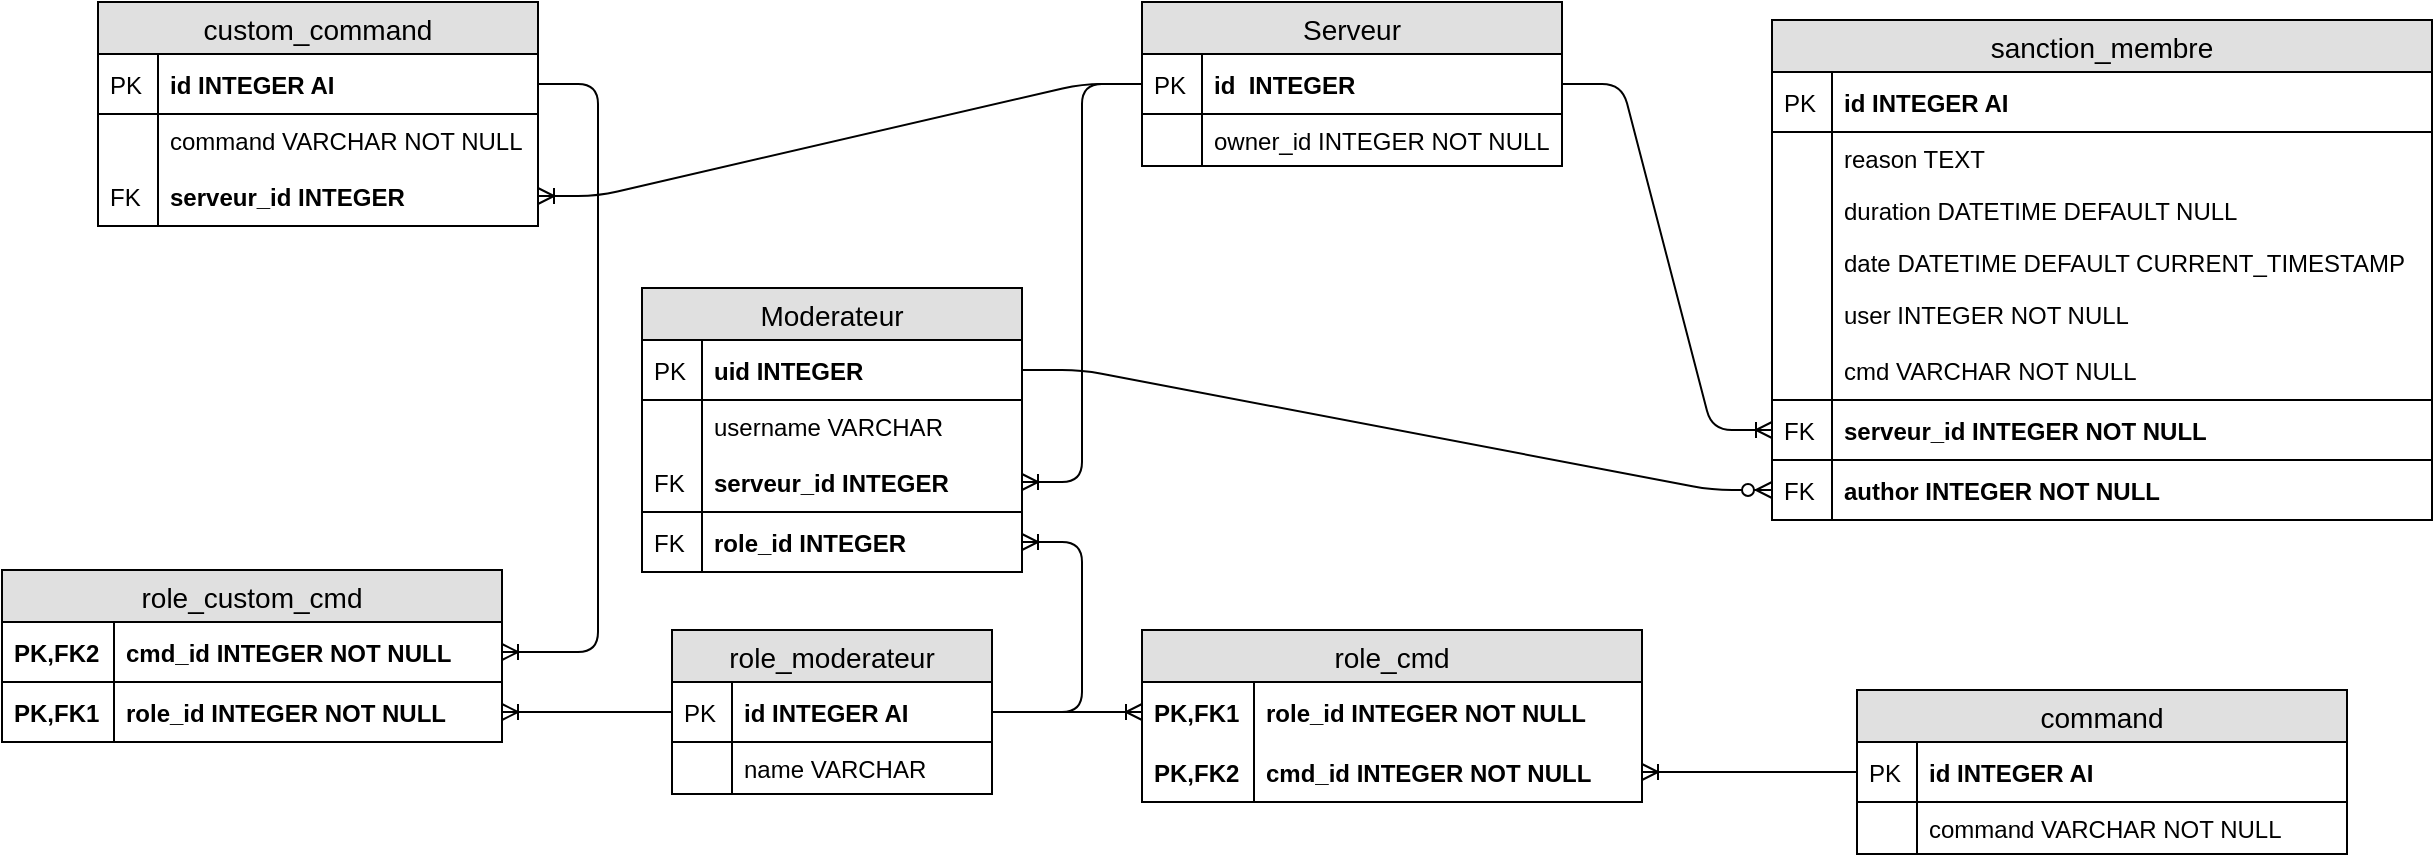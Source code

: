 <mxfile version="10.7.5" type="device"><diagram id="PTe0PKVCk10siHpmyYeh" name="Page-1"><mxGraphModel dx="3810" dy="541" grid="1" gridSize="10" guides="1" tooltips="1" connect="1" arrows="1" fold="1" page="1" pageScale="1" pageWidth="2970" pageHeight="2100" math="0" shadow="0"><root><mxCell id="0"/><mxCell id="1" parent="0"/><mxCell id="4RDkxJgi4IZ8YciWroA--1" value="Serveur" style="swimlane;fontStyle=0;childLayout=stackLayout;horizontal=1;startSize=26;fillColor=#e0e0e0;horizontalStack=0;resizeParent=1;resizeParentMax=0;resizeLast=0;collapsible=1;marginBottom=0;swimlaneFillColor=#ffffff;align=center;fontSize=14;fontColor=#000000;strokeColor=#000000;" parent="1" vertex="1"><mxGeometry x="320" y="79" width="210" height="82" as="geometry"/></mxCell><mxCell id="4RDkxJgi4IZ8YciWroA--2" value="id  INTEGER" style="shape=partialRectangle;top=0;left=0;right=0;bottom=1;align=left;verticalAlign=middle;fillColor=none;spacingLeft=34;spacingRight=4;overflow=hidden;rotatable=0;points=[[0,0.5],[1,0.5]];portConstraint=eastwest;dropTarget=0;fontStyle=1;fontSize=12;fontColor=#000000;strokeColor=#000000;" parent="4RDkxJgi4IZ8YciWroA--1" vertex="1"><mxGeometry y="26" width="210" height="30" as="geometry"/></mxCell><mxCell id="4RDkxJgi4IZ8YciWroA--3" value="PK" style="shape=partialRectangle;top=0;left=0;bottom=0;fillColor=none;align=left;verticalAlign=middle;spacingLeft=4;spacingRight=4;overflow=hidden;rotatable=0;points=[];portConstraint=eastwest;part=1;fontSize=12;fontColor=#000000;strokeColor=#000000;" parent="4RDkxJgi4IZ8YciWroA--2" vertex="1" connectable="0"><mxGeometry width="30" height="30" as="geometry"/></mxCell><mxCell id="4RDkxJgi4IZ8YciWroA--4" value="owner_id INTEGER NOT NULL" style="shape=partialRectangle;top=0;left=0;right=0;bottom=0;align=left;verticalAlign=top;fillColor=none;spacingLeft=34;spacingRight=4;overflow=hidden;rotatable=0;points=[[0,0.5],[1,0.5]];portConstraint=eastwest;dropTarget=0;fontSize=12;fontColor=#000000;strokeColor=#000000;" parent="4RDkxJgi4IZ8YciWroA--1" vertex="1"><mxGeometry y="56" width="210" height="26" as="geometry"/></mxCell><mxCell id="4RDkxJgi4IZ8YciWroA--5" value="" style="shape=partialRectangle;top=0;left=0;bottom=0;fillColor=none;align=left;verticalAlign=top;spacingLeft=4;spacingRight=4;overflow=hidden;rotatable=0;points=[];portConstraint=eastwest;part=1;fontSize=12;fontColor=#000000;strokeColor=#000000;" parent="4RDkxJgi4IZ8YciWroA--4" vertex="1" connectable="0"><mxGeometry width="30" height="26" as="geometry"/></mxCell><mxCell id="4RDkxJgi4IZ8YciWroA--12" value="Moderateur" style="swimlane;fontStyle=0;childLayout=stackLayout;horizontal=1;startSize=26;fillColor=#e0e0e0;horizontalStack=0;resizeParent=1;resizeParentMax=0;resizeLast=0;collapsible=1;marginBottom=0;swimlaneFillColor=#ffffff;align=center;fontSize=14;strokeColor=#000000;fontColor=#000000;" parent="1" vertex="1"><mxGeometry x="70" y="222" width="190" height="142" as="geometry"/></mxCell><mxCell id="4RDkxJgi4IZ8YciWroA--13" value="uid INTEGER" style="shape=partialRectangle;top=0;left=0;right=0;bottom=1;align=left;verticalAlign=middle;fillColor=none;spacingLeft=34;spacingRight=4;overflow=hidden;rotatable=0;points=[[0,0.5],[1,0.5]];portConstraint=eastwest;dropTarget=0;fontStyle=1;fontSize=12;strokeColor=#000000;fontColor=#000000;" parent="4RDkxJgi4IZ8YciWroA--12" vertex="1"><mxGeometry y="26" width="190" height="30" as="geometry"/></mxCell><mxCell id="4RDkxJgi4IZ8YciWroA--14" value="PK" style="shape=partialRectangle;top=0;left=0;bottom=0;fillColor=none;align=left;verticalAlign=middle;spacingLeft=4;spacingRight=4;overflow=hidden;rotatable=0;points=[];portConstraint=eastwest;part=1;fontSize=12;strokeColor=#000000;fontColor=#000000;" parent="4RDkxJgi4IZ8YciWroA--13" vertex="1" connectable="0"><mxGeometry width="30" height="30" as="geometry"/></mxCell><mxCell id="4RDkxJgi4IZ8YciWroA--120" value="username VARCHAR" style="shape=partialRectangle;top=0;left=0;right=0;bottom=0;align=left;verticalAlign=top;fillColor=none;spacingLeft=34;spacingRight=4;overflow=hidden;rotatable=0;points=[[0,0.5],[1,0.5]];portConstraint=eastwest;dropTarget=0;fontSize=12;strokeColor=#000000;fontColor=#000000;" parent="4RDkxJgi4IZ8YciWroA--12" vertex="1"><mxGeometry y="56" width="190" height="26" as="geometry"/></mxCell><mxCell id="4RDkxJgi4IZ8YciWroA--121" value="" style="shape=partialRectangle;top=0;left=0;bottom=0;fillColor=none;align=left;verticalAlign=top;spacingLeft=4;spacingRight=4;overflow=hidden;rotatable=0;points=[];portConstraint=eastwest;part=1;fontSize=12;strokeColor=#000000;fontColor=#000000;" parent="4RDkxJgi4IZ8YciWroA--120" vertex="1" connectable="0"><mxGeometry width="30" height="26" as="geometry"/></mxCell><mxCell id="nKOGIW9FjHhrCqK4i57J-12" value="serveur_id INTEGER" style="shape=partialRectangle;top=0;left=0;right=0;bottom=1;align=left;verticalAlign=middle;fillColor=none;spacingLeft=34;spacingRight=4;overflow=hidden;rotatable=0;points=[[0,0.5],[1,0.5]];portConstraint=eastwest;dropTarget=0;fontStyle=1;fontSize=12;strokeColor=#000000;fontColor=#000000;" parent="4RDkxJgi4IZ8YciWroA--12" vertex="1"><mxGeometry y="82" width="190" height="30" as="geometry"/></mxCell><mxCell id="nKOGIW9FjHhrCqK4i57J-13" value="FK" style="shape=partialRectangle;top=0;left=0;bottom=0;fillColor=none;align=left;verticalAlign=middle;spacingLeft=4;spacingRight=4;overflow=hidden;rotatable=0;points=[];portConstraint=eastwest;part=1;fontSize=12;strokeColor=#000000;fontColor=#000000;" parent="nKOGIW9FjHhrCqK4i57J-12" vertex="1" connectable="0"><mxGeometry width="30" height="30" as="geometry"/></mxCell><mxCell id="nKOGIW9FjHhrCqK4i57J-16" value="role_id INTEGER" style="shape=partialRectangle;top=0;left=0;right=0;bottom=1;align=left;verticalAlign=middle;fillColor=none;spacingLeft=34;spacingRight=4;overflow=hidden;rotatable=0;points=[[0,0.5],[1,0.5]];portConstraint=eastwest;dropTarget=0;fontStyle=1;fontSize=12;strokeColor=#000000;fontColor=#000000;" parent="4RDkxJgi4IZ8YciWroA--12" vertex="1"><mxGeometry y="112" width="190" height="30" as="geometry"/></mxCell><mxCell id="nKOGIW9FjHhrCqK4i57J-17" value="FK" style="shape=partialRectangle;top=0;left=0;bottom=0;fillColor=none;align=left;verticalAlign=middle;spacingLeft=4;spacingRight=4;overflow=hidden;rotatable=0;points=[];portConstraint=eastwest;part=1;fontSize=12;strokeColor=#000000;fontColor=#000000;" parent="nKOGIW9FjHhrCqK4i57J-16" vertex="1" connectable="0"><mxGeometry width="30" height="30" as="geometry"/></mxCell><mxCell id="4RDkxJgi4IZ8YciWroA--36" value="" style="edgeStyle=entityRelationEdgeStyle;fontSize=12;html=1;endArrow=ERoneToMany;strokeColor=#000000;fontColor=#000000;" parent="1" source="4RDkxJgi4IZ8YciWroA--1" target="nKOGIW9FjHhrCqK4i57J-12" edge="1"><mxGeometry width="100" height="100" relative="1" as="geometry"><mxPoint x="200" y="170" as="sourcePoint"/><mxPoint x="300" y="70" as="targetPoint"/></mxGeometry></mxCell><mxCell id="4RDkxJgi4IZ8YciWroA--37" value="role_moderateur" style="swimlane;fontStyle=0;childLayout=stackLayout;horizontal=1;startSize=26;fillColor=#e0e0e0;horizontalStack=0;resizeParent=1;resizeParentMax=0;resizeLast=0;collapsible=1;marginBottom=0;swimlaneFillColor=#ffffff;align=center;fontSize=14;strokeColor=#000000;fontColor=#000000;" parent="1" vertex="1"><mxGeometry x="85" y="393" width="160" height="82" as="geometry"/></mxCell><mxCell id="4RDkxJgi4IZ8YciWroA--38" value="id INTEGER AI" style="shape=partialRectangle;top=0;left=0;right=0;bottom=1;align=left;verticalAlign=middle;fillColor=none;spacingLeft=34;spacingRight=4;overflow=hidden;rotatable=0;points=[[0,0.5],[1,0.5]];portConstraint=eastwest;dropTarget=0;fontStyle=1;fontSize=12;strokeColor=#000000;fontColor=#000000;" parent="4RDkxJgi4IZ8YciWroA--37" vertex="1"><mxGeometry y="26" width="160" height="30" as="geometry"/></mxCell><mxCell id="4RDkxJgi4IZ8YciWroA--39" value="PK" style="shape=partialRectangle;top=0;left=0;bottom=0;fillColor=none;align=left;verticalAlign=middle;spacingLeft=4;spacingRight=4;overflow=hidden;rotatable=0;points=[];portConstraint=eastwest;part=1;fontSize=12;strokeColor=#000000;fontColor=#000000;" parent="4RDkxJgi4IZ8YciWroA--38" vertex="1" connectable="0"><mxGeometry width="30" height="30" as="geometry"/></mxCell><mxCell id="4RDkxJgi4IZ8YciWroA--40" value="name VARCHAR" style="shape=partialRectangle;top=0;left=0;right=0;bottom=0;align=left;verticalAlign=top;fillColor=none;spacingLeft=34;spacingRight=4;overflow=hidden;rotatable=0;points=[[0,0.5],[1,0.5]];portConstraint=eastwest;dropTarget=0;fontSize=12;strokeColor=#000000;fontColor=#000000;" parent="4RDkxJgi4IZ8YciWroA--37" vertex="1"><mxGeometry y="56" width="160" height="26" as="geometry"/></mxCell><mxCell id="4RDkxJgi4IZ8YciWroA--41" value="" style="shape=partialRectangle;top=0;left=0;bottom=0;fillColor=none;align=left;verticalAlign=top;spacingLeft=4;spacingRight=4;overflow=hidden;rotatable=0;points=[];portConstraint=eastwest;part=1;fontSize=12;strokeColor=#000000;fontColor=#000000;" parent="4RDkxJgi4IZ8YciWroA--40" vertex="1" connectable="0"><mxGeometry width="30" height="26" as="geometry"/></mxCell><mxCell id="4RDkxJgi4IZ8YciWroA--48" value="command" style="swimlane;fontStyle=0;childLayout=stackLayout;horizontal=1;startSize=26;fillColor=#e0e0e0;horizontalStack=0;resizeParent=1;resizeParentMax=0;resizeLast=0;collapsible=1;marginBottom=0;swimlaneFillColor=#ffffff;align=center;fontSize=14;strokeColor=#000000;fontColor=#000000;" parent="1" vertex="1"><mxGeometry x="677.5" y="423" width="245" height="82" as="geometry"/></mxCell><mxCell id="4RDkxJgi4IZ8YciWroA--49" value="id INTEGER AI" style="shape=partialRectangle;top=0;left=0;right=0;bottom=1;align=left;verticalAlign=middle;fillColor=none;spacingLeft=34;spacingRight=4;overflow=hidden;rotatable=0;points=[[0,0.5],[1,0.5]];portConstraint=eastwest;dropTarget=0;fontStyle=1;fontSize=12;fontColor=#000000;strokeColor=#000000;" parent="4RDkxJgi4IZ8YciWroA--48" vertex="1"><mxGeometry y="26" width="245" height="30" as="geometry"/></mxCell><mxCell id="4RDkxJgi4IZ8YciWroA--50" value="PK" style="shape=partialRectangle;top=0;left=0;bottom=0;fillColor=none;align=left;verticalAlign=middle;spacingLeft=4;spacingRight=4;overflow=hidden;rotatable=0;points=[];portConstraint=eastwest;part=1;fontSize=12;fontColor=#000000;strokeColor=#000000;" parent="4RDkxJgi4IZ8YciWroA--49" vertex="1" connectable="0"><mxGeometry width="30" height="30" as="geometry"/></mxCell><mxCell id="4RDkxJgi4IZ8YciWroA--88" value="command VARCHAR NOT NULL" style="shape=partialRectangle;top=0;left=0;right=0;bottom=0;align=left;verticalAlign=top;fillColor=none;spacingLeft=34;spacingRight=4;overflow=hidden;rotatable=0;points=[[0,0.5],[1,0.5]];portConstraint=eastwest;dropTarget=0;fontSize=12;fontColor=#000000;strokeColor=#000000;" parent="4RDkxJgi4IZ8YciWroA--48" vertex="1"><mxGeometry y="56" width="245" height="26" as="geometry"/></mxCell><mxCell id="4RDkxJgi4IZ8YciWroA--89" value="" style="shape=partialRectangle;top=0;left=0;bottom=0;fillColor=none;align=left;verticalAlign=top;spacingLeft=4;spacingRight=4;overflow=hidden;rotatable=0;points=[];portConstraint=eastwest;part=1;fontSize=12;fontColor=#000000;strokeColor=#000000;" parent="4RDkxJgi4IZ8YciWroA--88" vertex="1" connectable="0"><mxGeometry width="30" height="26" as="geometry"/></mxCell><mxCell id="4RDkxJgi4IZ8YciWroA--59" value="" style="edgeStyle=entityRelationEdgeStyle;fontSize=12;html=1;endArrow=ERoneToMany;strokeColor=#000000;fontColor=#000000;" parent="1" source="4RDkxJgi4IZ8YciWroA--37" target="nKOGIW9FjHhrCqK4i57J-16" edge="1"><mxGeometry width="100" height="100" relative="1" as="geometry"><mxPoint x="260" y="590" as="sourcePoint"/><mxPoint x="450" y="510" as="targetPoint"/></mxGeometry></mxCell><mxCell id="4RDkxJgi4IZ8YciWroA--75" value="" style="edgeStyle=entityRelationEdgeStyle;fontSize=12;html=1;endArrow=ERoneToMany;strokeColor=#000000;fontColor=#000000;" parent="1" source="4RDkxJgi4IZ8YciWroA--37" target="nKOGIW9FjHhrCqK4i57J-31" edge="1"><mxGeometry width="100" height="100" relative="1" as="geometry"><mxPoint x="370" y="630" as="sourcePoint"/><mxPoint x="180" y="644" as="targetPoint"/></mxGeometry></mxCell><mxCell id="4RDkxJgi4IZ8YciWroA--76" value="" style="edgeStyle=entityRelationEdgeStyle;fontSize=12;html=1;endArrow=ERoneToMany;strokeColor=#000000;fontColor=#000000;" parent="1" source="4RDkxJgi4IZ8YciWroA--49" target="nKOGIW9FjHhrCqK4i57J-33" edge="1"><mxGeometry width="100" height="100" relative="1" as="geometry"><mxPoint x="20" y="850" as="sourcePoint"/><mxPoint x="180" y="674" as="targetPoint"/></mxGeometry></mxCell><mxCell id="4RDkxJgi4IZ8YciWroA--77" value="sanction_membre" style="swimlane;fontStyle=0;childLayout=stackLayout;horizontal=1;startSize=26;fillColor=#e0e0e0;horizontalStack=0;resizeParent=1;resizeParentMax=0;resizeLast=0;collapsible=1;marginBottom=0;swimlaneFillColor=#ffffff;align=center;fontSize=14;strokeColor=#000000;fontColor=#000000;" parent="1" vertex="1"><mxGeometry x="635" y="88" width="330" height="250" as="geometry"/></mxCell><mxCell id="4RDkxJgi4IZ8YciWroA--78" value="id INTEGER AI" style="shape=partialRectangle;top=0;left=0;right=0;bottom=1;align=left;verticalAlign=middle;fillColor=none;spacingLeft=34;spacingRight=4;overflow=hidden;rotatable=0;points=[[0,0.5],[1,0.5]];portConstraint=eastwest;dropTarget=0;fontStyle=1;fontSize=12;fontColor=#000000;strokeColor=#000000;" parent="4RDkxJgi4IZ8YciWroA--77" vertex="1"><mxGeometry y="26" width="330" height="30" as="geometry"/></mxCell><mxCell id="4RDkxJgi4IZ8YciWroA--79" value="PK" style="shape=partialRectangle;top=0;left=0;bottom=0;fillColor=none;align=left;verticalAlign=middle;spacingLeft=4;spacingRight=4;overflow=hidden;rotatable=0;points=[];portConstraint=eastwest;part=1;fontSize=12;fontColor=#000000;strokeColor=#000000;" parent="4RDkxJgi4IZ8YciWroA--78" vertex="1" connectable="0"><mxGeometry width="30" height="30" as="geometry"/></mxCell><mxCell id="4RDkxJgi4IZ8YciWroA--80" value="reason TEXT" style="shape=partialRectangle;top=0;left=0;right=0;bottom=0;align=left;verticalAlign=top;fillColor=none;spacingLeft=34;spacingRight=4;overflow=hidden;rotatable=0;points=[[0,0.5],[1,0.5]];portConstraint=eastwest;dropTarget=0;fontSize=12;fontColor=#000000;strokeColor=#000000;" parent="4RDkxJgi4IZ8YciWroA--77" vertex="1"><mxGeometry y="56" width="330" height="26" as="geometry"/></mxCell><mxCell id="4RDkxJgi4IZ8YciWroA--81" value="" style="shape=partialRectangle;top=0;left=0;bottom=0;fillColor=none;align=left;verticalAlign=top;spacingLeft=4;spacingRight=4;overflow=hidden;rotatable=0;points=[];portConstraint=eastwest;part=1;fontSize=12;fontColor=#000000;strokeColor=#000000;" parent="4RDkxJgi4IZ8YciWroA--80" vertex="1" connectable="0"><mxGeometry width="30" height="26" as="geometry"/></mxCell><mxCell id="4RDkxJgi4IZ8YciWroA--82" value="duration DATETIME DEFAULT NULL" style="shape=partialRectangle;top=0;left=0;right=0;bottom=0;align=left;verticalAlign=top;fillColor=none;spacingLeft=34;spacingRight=4;overflow=hidden;rotatable=0;points=[[0,0.5],[1,0.5]];portConstraint=eastwest;dropTarget=0;fontSize=12;fontColor=#000000;strokeColor=#000000;" parent="4RDkxJgi4IZ8YciWroA--77" vertex="1"><mxGeometry y="82" width="330" height="26" as="geometry"/></mxCell><mxCell id="4RDkxJgi4IZ8YciWroA--83" value="" style="shape=partialRectangle;top=0;left=0;bottom=0;fillColor=none;align=left;verticalAlign=top;spacingLeft=4;spacingRight=4;overflow=hidden;rotatable=0;points=[];portConstraint=eastwest;part=1;fontSize=12;fontColor=#000000;strokeColor=#000000;" parent="4RDkxJgi4IZ8YciWroA--82" vertex="1" connectable="0"><mxGeometry width="30" height="26" as="geometry"/></mxCell><mxCell id="4RDkxJgi4IZ8YciWroA--84" value="date DATETIME DEFAULT CURRENT_TIMESTAMP" style="shape=partialRectangle;top=0;left=0;right=0;bottom=0;align=left;verticalAlign=top;fillColor=none;spacingLeft=34;spacingRight=4;overflow=hidden;rotatable=0;points=[[0,0.5],[1,0.5]];portConstraint=eastwest;dropTarget=0;fontSize=12;fontColor=#000000;strokeColor=#000000;" parent="4RDkxJgi4IZ8YciWroA--77" vertex="1"><mxGeometry y="108" width="330" height="26" as="geometry"/></mxCell><mxCell id="4RDkxJgi4IZ8YciWroA--85" value="" style="shape=partialRectangle;top=0;left=0;bottom=0;fillColor=none;align=left;verticalAlign=top;spacingLeft=4;spacingRight=4;overflow=hidden;rotatable=0;points=[];portConstraint=eastwest;part=1;fontSize=12;fontColor=#000000;strokeColor=#000000;" parent="4RDkxJgi4IZ8YciWroA--84" vertex="1" connectable="0"><mxGeometry width="30" height="26" as="geometry"/></mxCell><mxCell id="nKOGIW9FjHhrCqK4i57J-1" value="user INTEGER NOT NULL" style="shape=partialRectangle;top=0;left=0;right=0;bottom=0;align=left;verticalAlign=top;fillColor=none;spacingLeft=34;spacingRight=4;overflow=hidden;rotatable=0;points=[[0,0.5],[1,0.5]];portConstraint=eastwest;dropTarget=0;fontSize=12;fontColor=#000000;strokeColor=#000000;" parent="4RDkxJgi4IZ8YciWroA--77" vertex="1"><mxGeometry y="134" width="330" height="26" as="geometry"/></mxCell><mxCell id="nKOGIW9FjHhrCqK4i57J-2" value="" style="shape=partialRectangle;top=0;left=0;bottom=0;fillColor=none;align=left;verticalAlign=top;spacingLeft=4;spacingRight=4;overflow=hidden;rotatable=0;points=[];portConstraint=eastwest;part=1;fontSize=12;fontColor=#000000;strokeColor=#000000;" parent="nKOGIW9FjHhrCqK4i57J-1" vertex="1" connectable="0"><mxGeometry width="30" height="26" as="geometry"/></mxCell><mxCell id="nKOGIW9FjHhrCqK4i57J-18" value="cmd VARCHAR NOT NULL" style="shape=partialRectangle;top=0;left=0;right=0;bottom=1;align=left;verticalAlign=middle;fillColor=none;spacingLeft=34;spacingRight=4;overflow=hidden;rotatable=0;points=[[0,0.5],[1,0.5]];portConstraint=eastwest;dropTarget=0;fontStyle=0;fontSize=12;fontColor=#000000;strokeColor=#000000;" parent="4RDkxJgi4IZ8YciWroA--77" vertex="1"><mxGeometry y="160" width="330" height="30" as="geometry"/></mxCell><mxCell id="nKOGIW9FjHhrCqK4i57J-19" value="" style="shape=partialRectangle;top=0;left=0;bottom=0;fillColor=none;align=left;verticalAlign=middle;spacingLeft=4;spacingRight=4;overflow=hidden;rotatable=0;points=[];portConstraint=eastwest;part=1;fontSize=12;fontColor=#000000;strokeColor=#000000;" parent="nKOGIW9FjHhrCqK4i57J-18" vertex="1" connectable="0"><mxGeometry width="30" height="30" as="geometry"/></mxCell><mxCell id="jz77fQbOSpxhgWd747uT-1" value="serveur_id INTEGER NOT NULL" style="shape=partialRectangle;top=0;left=0;right=0;bottom=1;align=left;verticalAlign=middle;fillColor=none;spacingLeft=34;spacingRight=4;overflow=hidden;rotatable=0;points=[[0,0.5],[1,0.5]];portConstraint=eastwest;dropTarget=0;fontStyle=1;fontSize=12;fontColor=#000000;strokeColor=#000000;" parent="4RDkxJgi4IZ8YciWroA--77" vertex="1"><mxGeometry y="190" width="330" height="30" as="geometry"/></mxCell><mxCell id="jz77fQbOSpxhgWd747uT-2" value="FK" style="shape=partialRectangle;top=0;left=0;bottom=0;fillColor=none;align=left;verticalAlign=middle;spacingLeft=4;spacingRight=4;overflow=hidden;rotatable=0;points=[];portConstraint=eastwest;part=1;fontSize=12;fontColor=#000000;strokeColor=#000000;" parent="jz77fQbOSpxhgWd747uT-1" vertex="1" connectable="0"><mxGeometry width="30" height="30" as="geometry"/></mxCell><mxCell id="nKOGIW9FjHhrCqK4i57J-14" value="author INTEGER NOT NULL" style="shape=partialRectangle;top=0;left=0;right=0;bottom=1;align=left;verticalAlign=middle;fillColor=none;spacingLeft=34;spacingRight=4;overflow=hidden;rotatable=0;points=[[0,0.5],[1,0.5]];portConstraint=eastwest;dropTarget=0;fontStyle=1;fontSize=12;fontColor=#000000;strokeColor=#000000;" parent="4RDkxJgi4IZ8YciWroA--77" vertex="1"><mxGeometry y="220" width="330" height="30" as="geometry"/></mxCell><mxCell id="nKOGIW9FjHhrCqK4i57J-15" value="FK" style="shape=partialRectangle;top=0;left=0;bottom=0;fillColor=none;align=left;verticalAlign=middle;spacingLeft=4;spacingRight=4;overflow=hidden;rotatable=0;points=[];portConstraint=eastwest;part=1;fontSize=12;fontColor=#000000;strokeColor=#000000;" parent="nKOGIW9FjHhrCqK4i57J-14" vertex="1" connectable="0"><mxGeometry width="30" height="30" as="geometry"/></mxCell><mxCell id="4RDkxJgi4IZ8YciWroA--119" value="" style="edgeStyle=entityRelationEdgeStyle;fontSize=12;html=1;endArrow=ERzeroToMany;endFill=1;strokeColor=#000000;exitX=1;exitY=0.5;exitDx=0;exitDy=0;fontColor=#000000;" parent="1" source="4RDkxJgi4IZ8YciWroA--13" target="nKOGIW9FjHhrCqK4i57J-14" edge="1"><mxGeometry width="100" height="100" relative="1" as="geometry"><mxPoint x="180" y="640" as="sourcePoint"/><mxPoint x="280" y="540" as="targetPoint"/></mxGeometry></mxCell><mxCell id="nKOGIW9FjHhrCqK4i57J-30" value="role_cmd" style="swimlane;fontStyle=0;childLayout=stackLayout;horizontal=1;startSize=26;fillColor=#e0e0e0;horizontalStack=0;resizeParent=1;resizeParentMax=0;resizeLast=0;collapsible=1;marginBottom=0;swimlaneFillColor=#ffffff;align=center;fontSize=14;strokeColor=#000000;fontColor=#000000;" parent="1" vertex="1"><mxGeometry x="320" y="393" width="250" height="86" as="geometry"/></mxCell><mxCell id="nKOGIW9FjHhrCqK4i57J-31" value="role_id INTEGER NOT NULL" style="shape=partialRectangle;top=0;left=0;right=0;bottom=0;align=left;verticalAlign=middle;fillColor=none;spacingLeft=60;spacingRight=4;overflow=hidden;rotatable=0;points=[[0,0.5],[1,0.5]];portConstraint=eastwest;dropTarget=0;fontStyle=1;fontSize=12;fontColor=#000000;strokeColor=#000000;" parent="nKOGIW9FjHhrCqK4i57J-30" vertex="1"><mxGeometry y="26" width="250" height="30" as="geometry"/></mxCell><mxCell id="nKOGIW9FjHhrCqK4i57J-32" value="PK,FK1" style="shape=partialRectangle;fontStyle=1;top=0;left=0;bottom=0;fillColor=none;align=left;verticalAlign=middle;spacingLeft=4;spacingRight=4;overflow=hidden;rotatable=0;points=[];portConstraint=eastwest;part=1;fontSize=12;fontColor=#000000;strokeColor=#000000;" parent="nKOGIW9FjHhrCqK4i57J-31" vertex="1" connectable="0"><mxGeometry width="56" height="30" as="geometry"/></mxCell><mxCell id="nKOGIW9FjHhrCqK4i57J-33" value="cmd_id INTEGER NOT NULL" style="shape=partialRectangle;top=0;left=0;right=0;bottom=1;align=left;verticalAlign=middle;fillColor=none;spacingLeft=60;spacingRight=4;overflow=hidden;rotatable=0;points=[[0,0.5],[1,0.5]];portConstraint=eastwest;dropTarget=0;fontStyle=1;fontSize=12;fontColor=#000000;strokeColor=#000000;" parent="nKOGIW9FjHhrCqK4i57J-30" vertex="1"><mxGeometry y="56" width="250" height="30" as="geometry"/></mxCell><mxCell id="nKOGIW9FjHhrCqK4i57J-34" value="PK,FK2" style="shape=partialRectangle;fontStyle=1;top=0;left=0;bottom=0;fillColor=none;align=left;verticalAlign=middle;spacingLeft=4;spacingRight=4;overflow=hidden;rotatable=0;points=[];portConstraint=eastwest;part=1;fontSize=12;fontColor=#000000;strokeColor=#000000;" parent="nKOGIW9FjHhrCqK4i57J-33" vertex="1" connectable="0"><mxGeometry width="56" height="30" as="geometry"/></mxCell><mxCell id="jz77fQbOSpxhgWd747uT-3" value="" style="edgeStyle=entityRelationEdgeStyle;fontSize=12;html=1;endArrow=ERoneToMany;strokeColor=#000000;" parent="1" source="4RDkxJgi4IZ8YciWroA--2" target="jz77fQbOSpxhgWd747uT-1" edge="1"><mxGeometry width="100" height="100" relative="1" as="geometry"><mxPoint x="480" y="320" as="sourcePoint"/><mxPoint x="580" y="220" as="targetPoint"/></mxGeometry></mxCell><mxCell id="yI5Eb0J1_JSgH6jZ7_g9-2" value="custom_command" style="swimlane;fontStyle=0;childLayout=stackLayout;horizontal=1;startSize=26;fillColor=#e0e0e0;horizontalStack=0;resizeParent=1;resizeParentMax=0;resizeLast=0;collapsible=1;marginBottom=0;swimlaneFillColor=#ffffff;align=center;fontSize=14;strokeColor=#000000;fontColor=#000000;" parent="1" vertex="1"><mxGeometry x="-202" y="79" width="220" height="112" as="geometry"/></mxCell><mxCell id="yI5Eb0J1_JSgH6jZ7_g9-3" value="id INTEGER AI" style="shape=partialRectangle;top=0;left=0;right=0;bottom=1;align=left;verticalAlign=middle;fillColor=none;spacingLeft=34;spacingRight=4;overflow=hidden;rotatable=0;points=[[0,0.5],[1,0.5]];portConstraint=eastwest;dropTarget=0;fontStyle=1;fontSize=12;fontColor=#000000;strokeColor=#000000;" parent="yI5Eb0J1_JSgH6jZ7_g9-2" vertex="1"><mxGeometry y="26" width="220" height="30" as="geometry"/></mxCell><mxCell id="yI5Eb0J1_JSgH6jZ7_g9-4" value="PK" style="shape=partialRectangle;top=0;left=0;bottom=0;fillColor=none;align=left;verticalAlign=middle;spacingLeft=4;spacingRight=4;overflow=hidden;rotatable=0;points=[];portConstraint=eastwest;part=1;fontSize=12;fontColor=#000000;strokeColor=#000000;" parent="yI5Eb0J1_JSgH6jZ7_g9-3" vertex="1" connectable="0"><mxGeometry width="30" height="30" as="geometry"/></mxCell><mxCell id="yI5Eb0J1_JSgH6jZ7_g9-5" value="command VARCHAR NOT NULL" style="shape=partialRectangle;top=0;left=0;right=0;bottom=0;align=left;verticalAlign=top;fillColor=none;spacingLeft=34;spacingRight=4;overflow=hidden;rotatable=0;points=[[0,0.5],[1,0.5]];portConstraint=eastwest;dropTarget=0;fontSize=12;fontColor=#000000;strokeColor=#000000;" parent="yI5Eb0J1_JSgH6jZ7_g9-2" vertex="1"><mxGeometry y="56" width="220" height="26" as="geometry"/></mxCell><mxCell id="yI5Eb0J1_JSgH6jZ7_g9-6" value="" style="shape=partialRectangle;top=0;left=0;bottom=0;fillColor=none;align=left;verticalAlign=top;spacingLeft=4;spacingRight=4;overflow=hidden;rotatable=0;points=[];portConstraint=eastwest;part=1;fontSize=12;fontColor=#000000;strokeColor=#000000;" parent="yI5Eb0J1_JSgH6jZ7_g9-5" vertex="1" connectable="0"><mxGeometry width="30" height="26" as="geometry"/></mxCell><mxCell id="yI5Eb0J1_JSgH6jZ7_g9-12" value="serveur_id INTEGER" style="shape=partialRectangle;top=0;left=0;right=0;bottom=1;align=left;verticalAlign=middle;fillColor=none;spacingLeft=34;spacingRight=4;overflow=hidden;rotatable=0;points=[[0,0.5],[1,0.5]];portConstraint=eastwest;dropTarget=0;fontStyle=1;fontSize=12;strokeColor=#000000;fontColor=#000000;" parent="yI5Eb0J1_JSgH6jZ7_g9-2" vertex="1"><mxGeometry y="82" width="220" height="30" as="geometry"/></mxCell><mxCell id="yI5Eb0J1_JSgH6jZ7_g9-13" value="FK" style="shape=partialRectangle;top=0;left=0;bottom=0;fillColor=none;align=left;verticalAlign=middle;spacingLeft=4;spacingRight=4;overflow=hidden;rotatable=0;points=[];portConstraint=eastwest;part=1;fontSize=12;strokeColor=#000000;fontColor=#000000;" parent="yI5Eb0J1_JSgH6jZ7_g9-12" vertex="1" connectable="0"><mxGeometry width="30" height="30" as="geometry"/></mxCell><mxCell id="yI5Eb0J1_JSgH6jZ7_g9-7" value="role_custom_cmd" style="swimlane;fontStyle=0;childLayout=stackLayout;horizontal=1;startSize=26;fillColor=#e0e0e0;horizontalStack=0;resizeParent=1;resizeParentMax=0;resizeLast=0;collapsible=1;marginBottom=0;swimlaneFillColor=#ffffff;align=center;fontSize=14;strokeColor=#000000;fontColor=#000000;" parent="1" vertex="1"><mxGeometry x="-250" y="363" width="250" height="86" as="geometry"/></mxCell><mxCell id="yI5Eb0J1_JSgH6jZ7_g9-10" value="cmd_id INTEGER NOT NULL" style="shape=partialRectangle;top=0;left=0;right=0;bottom=1;align=left;verticalAlign=middle;fillColor=none;spacingLeft=60;spacingRight=4;overflow=hidden;rotatable=0;points=[[0,0.5],[1,0.5]];portConstraint=eastwest;dropTarget=0;fontStyle=1;fontSize=12;fontColor=#000000;strokeColor=#000000;" parent="yI5Eb0J1_JSgH6jZ7_g9-7" vertex="1"><mxGeometry y="26" width="250" height="30" as="geometry"/></mxCell><mxCell id="yI5Eb0J1_JSgH6jZ7_g9-11" value="PK,FK2" style="shape=partialRectangle;fontStyle=1;top=0;left=0;bottom=0;fillColor=none;align=left;verticalAlign=middle;spacingLeft=4;spacingRight=4;overflow=hidden;rotatable=0;points=[];portConstraint=eastwest;part=1;fontSize=12;fontColor=#000000;strokeColor=#000000;" parent="yI5Eb0J1_JSgH6jZ7_g9-10" vertex="1" connectable="0"><mxGeometry width="56" height="30" as="geometry"/></mxCell><mxCell id="yI5Eb0J1_JSgH6jZ7_g9-8" value="role_id INTEGER NOT NULL" style="shape=partialRectangle;top=0;left=0;right=0;bottom=0;align=left;verticalAlign=middle;fillColor=none;spacingLeft=60;spacingRight=4;overflow=hidden;rotatable=0;points=[[0,0.5],[1,0.5]];portConstraint=eastwest;dropTarget=0;fontStyle=1;fontSize=12;fontColor=#000000;strokeColor=#000000;" parent="yI5Eb0J1_JSgH6jZ7_g9-7" vertex="1"><mxGeometry y="56" width="250" height="30" as="geometry"/></mxCell><mxCell id="yI5Eb0J1_JSgH6jZ7_g9-9" value="PK,FK1" style="shape=partialRectangle;fontStyle=1;top=0;left=0;bottom=0;fillColor=none;align=left;verticalAlign=middle;spacingLeft=4;spacingRight=4;overflow=hidden;rotatable=0;points=[];portConstraint=eastwest;part=1;fontSize=12;fontColor=#000000;strokeColor=#000000;" parent="yI5Eb0J1_JSgH6jZ7_g9-8" vertex="1" connectable="0"><mxGeometry width="56" height="30" as="geometry"/></mxCell><mxCell id="yI5Eb0J1_JSgH6jZ7_g9-14" value="" style="edgeStyle=entityRelationEdgeStyle;fontSize=12;html=1;endArrow=ERoneToMany;strokeColor=#000000;fontColor=#000000;" parent="1" source="4RDkxJgi4IZ8YciWroA--2" target="yI5Eb0J1_JSgH6jZ7_g9-12" edge="1"><mxGeometry width="100" height="100" relative="1" as="geometry"><mxPoint x="330" y="130" as="sourcePoint"/><mxPoint x="270" y="302" as="targetPoint"/></mxGeometry></mxCell><mxCell id="yI5Eb0J1_JSgH6jZ7_g9-17" value="" style="edgeStyle=entityRelationEdgeStyle;fontSize=12;html=1;endArrow=ERoneToMany;strokeColor=#000000;fontColor=#000000;" parent="1" source="yI5Eb0J1_JSgH6jZ7_g9-3" target="yI5Eb0J1_JSgH6jZ7_g9-10" edge="1"><mxGeometry width="100" height="100" relative="1" as="geometry"><mxPoint x="340" y="140" as="sourcePoint"/><mxPoint x="280" y="312" as="targetPoint"/></mxGeometry></mxCell><mxCell id="yI5Eb0J1_JSgH6jZ7_g9-18" value="" style="edgeStyle=entityRelationEdgeStyle;fontSize=12;html=1;endArrow=ERoneToMany;strokeColor=#000000;fontColor=#000000;" parent="1" source="4RDkxJgi4IZ8YciWroA--38" target="yI5Eb0J1_JSgH6jZ7_g9-8" edge="1"><mxGeometry width="100" height="100" relative="1" as="geometry"><mxPoint x="10" y="420" as="sourcePoint"/><mxPoint x="290" y="322" as="targetPoint"/></mxGeometry></mxCell></root></mxGraphModel></diagram></mxfile>